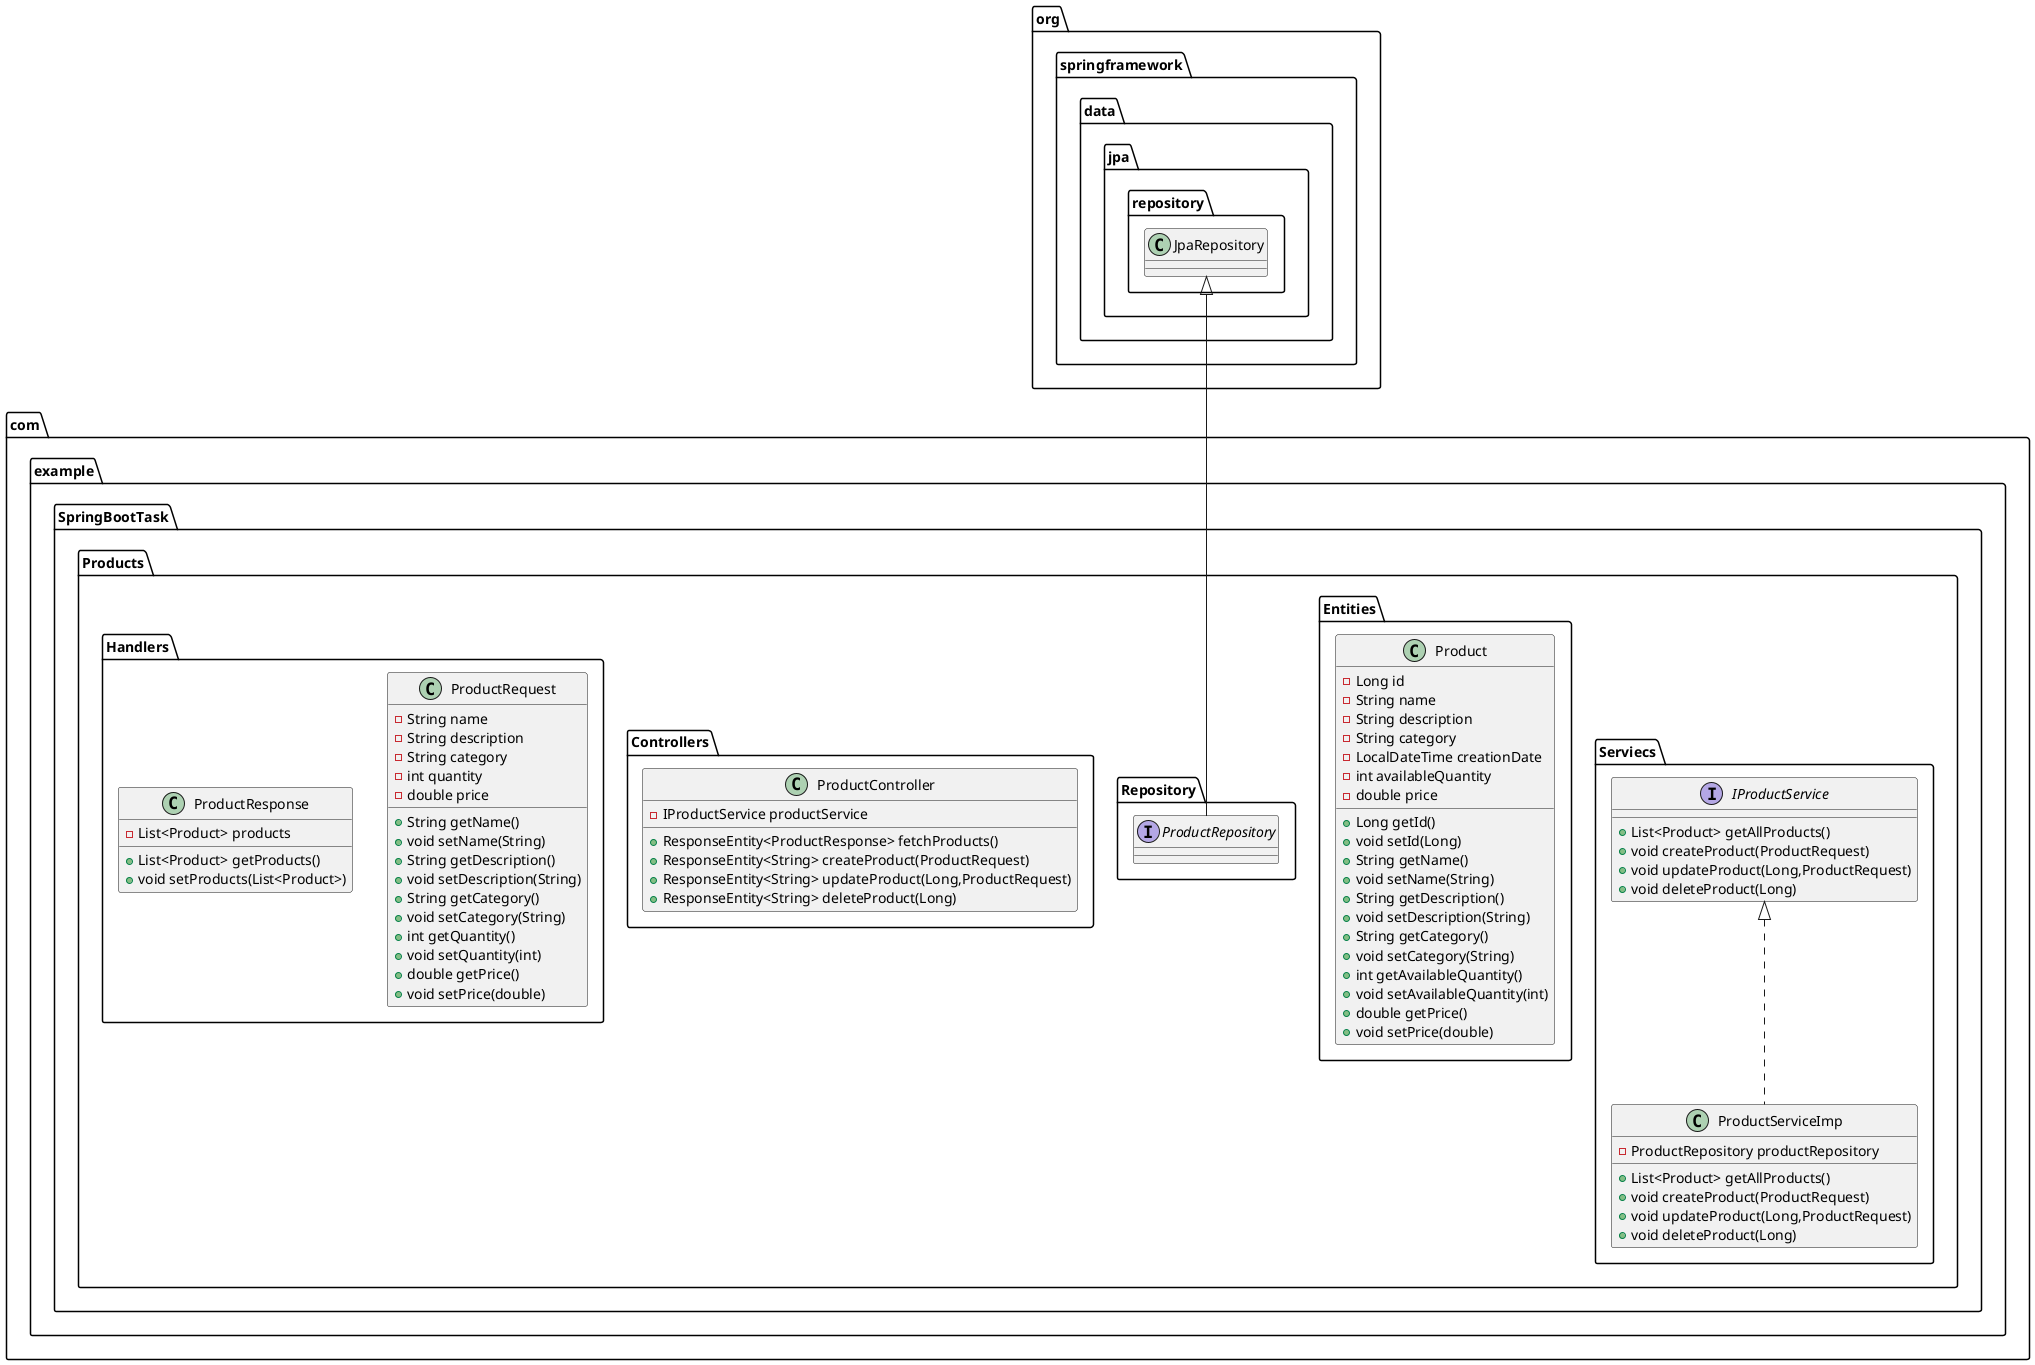 @startuml
interface com.example.SpringBootTask.Products.Serviecs.IProductService {
+ List<Product> getAllProducts()
+ void createProduct(ProductRequest)
+ void updateProduct(Long,ProductRequest)
+ void deleteProduct(Long)
}

class com.example.SpringBootTask.Products.Serviecs.ProductServiceImp {
- ProductRepository productRepository
+ List<Product> getAllProducts()
+ void createProduct(ProductRequest)
+ void updateProduct(Long,ProductRequest)
+ void deleteProduct(Long)
}


class com.example.SpringBootTask.Products.Entities.Product {
- Long id
- String name
- String description
- String category
- LocalDateTime creationDate
- int availableQuantity
- double price
+ Long getId()
+ void setId(Long)
+ String getName()
+ void setName(String)
+ String getDescription()
+ void setDescription(String)
+ String getCategory()
+ void setCategory(String)
+ int getAvailableQuantity()
+ void setAvailableQuantity(int)
+ double getPrice()
+ void setPrice(double)
}


interface com.example.SpringBootTask.Products.Repository.ProductRepository {
}
class com.example.SpringBootTask.Products.Controllers.ProductController {
- IProductService productService
+ ResponseEntity<ProductResponse> fetchProducts()
+ ResponseEntity<String> createProduct(ProductRequest)
+ ResponseEntity<String> updateProduct(Long,ProductRequest)
+ ResponseEntity<String> deleteProduct(Long)
}


class com.example.SpringBootTask.Products.Handlers.ProductRequest {
- String name
- String description
- String category
- int quantity
- double price
+ String getName()
+ void setName(String)
+ String getDescription()
+ void setDescription(String)
+ String getCategory()
+ void setCategory(String)
+ int getQuantity()
+ void setQuantity(int)
+ double getPrice()
+ void setPrice(double)
}


class com.example.SpringBootTask.Products.Handlers.ProductResponse {
- List<Product> products
+ List<Product> getProducts()
+ void setProducts(List<Product>)
}




com.example.SpringBootTask.Products.Serviecs.IProductService <|.. com.example.SpringBootTask.Products.Serviecs.ProductServiceImp
org.springframework.data.jpa.repository.JpaRepository <|-- com.example.SpringBootTask.Products.Repository.ProductRepository
@enduml